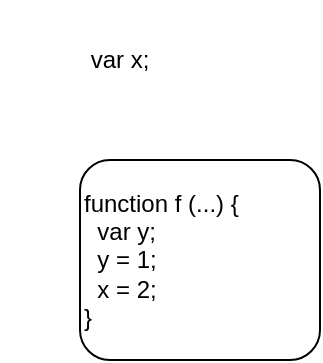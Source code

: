 <mxfile version="14.6.13" type="device" pages="2"><diagram id="me7nv0da-ulT1lLG113n" name="freevariable"><mxGraphModel dx="1106" dy="852" grid="1" gridSize="10" guides="1" tooltips="1" connect="1" arrows="1" fold="1" page="1" pageScale="1" pageWidth="1100" pageHeight="850" math="0" shadow="0"><root><mxCell id="0"/><mxCell id="1" parent="0"/><mxCell id="Uw3U763jZmW2xAeqpbbU-1" value="var x;" style="rounded=1;whiteSpace=wrap;html=1;strokeColor=none;" vertex="1" parent="1"><mxGeometry x="80" y="80" width="120" height="60" as="geometry"/></mxCell><mxCell id="Uw3U763jZmW2xAeqpbbU-2" value="function f (...) {&lt;br&gt;&amp;nbsp; var y;&lt;br&gt;&amp;nbsp; y = 1;&lt;br&gt;&amp;nbsp; x = 2;&lt;br&gt;}" style="rounded=1;whiteSpace=wrap;html=1;align=left;" vertex="1" parent="1"><mxGeometry x="120" y="160" width="120" height="100" as="geometry"/></mxCell></root></mxGraphModel></diagram><diagram id="9uD9yrCU1hj6SIU30W8B" name="boundvariable"><mxGraphModel dx="1106" dy="852" grid="1" gridSize="10" guides="1" tooltips="1" connect="1" arrows="1" fold="1" page="1" pageScale="1" pageWidth="1100" pageHeight="850" math="0" shadow="0"><root><mxCell id="T2xAfLwwJtKeD7jocPER-0"/><mxCell id="T2xAfLwwJtKeD7jocPER-1" parent="T2xAfLwwJtKeD7jocPER-0"/><mxCell id="yDtLy6yrZEe3_iJAlc7W-0" value="var x;" style="rounded=1;whiteSpace=wrap;html=1;verticalAlign=top;align=left;spacing=9;" vertex="1" parent="T2xAfLwwJtKeD7jocPER-1"><mxGeometry x="80" y="80" width="180" height="150" as="geometry"/></mxCell><mxCell id="yDtLy6yrZEe3_iJAlc7W-1" value="function f (...) {&lt;br&gt;&amp;nbsp; var y;&lt;br&gt;&amp;nbsp; y = 1;&lt;br&gt;&amp;nbsp; x = 2;&lt;br&gt;}" style="rounded=1;whiteSpace=wrap;html=1;align=left;" vertex="1" parent="T2xAfLwwJtKeD7jocPER-1"><mxGeometry x="110" y="120" width="120" height="100" as="geometry"/></mxCell></root></mxGraphModel></diagram></mxfile>